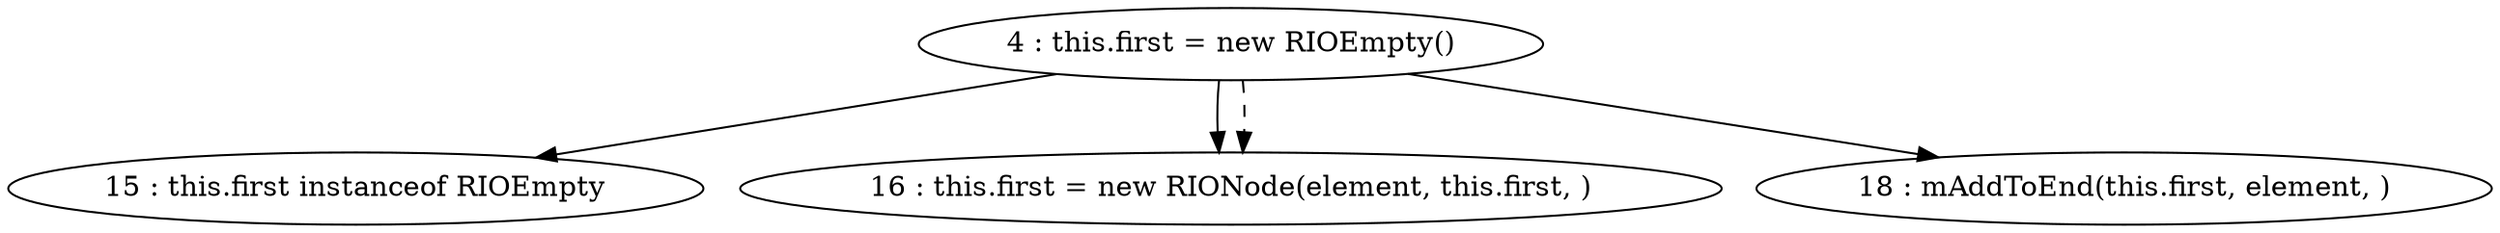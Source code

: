 digraph G {
"4 : this.first = new RIOEmpty()"
"4 : this.first = new RIOEmpty()" -> "15 : this.first instanceof RIOEmpty"
"4 : this.first = new RIOEmpty()" -> "16 : this.first = new RIONode(element, this.first, )"
"4 : this.first = new RIOEmpty()" -> "18 : mAddToEnd(this.first, element, )"
"4 : this.first = new RIOEmpty()" -> "16 : this.first = new RIONode(element, this.first, )" [style=dashed]
"15 : this.first instanceof RIOEmpty"
"16 : this.first = new RIONode(element, this.first, )"
"18 : mAddToEnd(this.first, element, )"
}